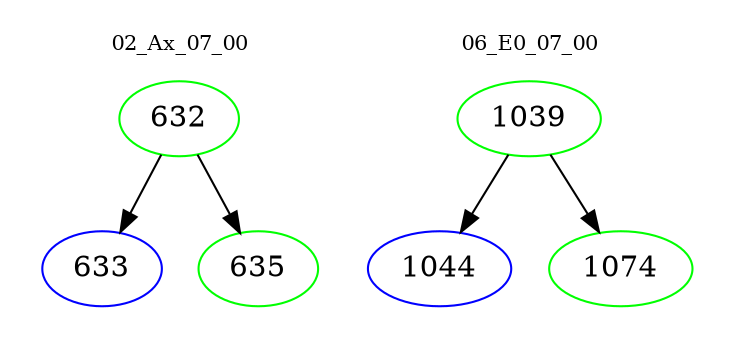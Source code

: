 digraph{
subgraph cluster_0 {
color = white
label = "02_Ax_07_00";
fontsize=10;
T0_632 [label="632", color="green"]
T0_632 -> T0_633 [color="black"]
T0_633 [label="633", color="blue"]
T0_632 -> T0_635 [color="black"]
T0_635 [label="635", color="green"]
}
subgraph cluster_1 {
color = white
label = "06_E0_07_00";
fontsize=10;
T1_1039 [label="1039", color="green"]
T1_1039 -> T1_1044 [color="black"]
T1_1044 [label="1044", color="blue"]
T1_1039 -> T1_1074 [color="black"]
T1_1074 [label="1074", color="green"]
}
}
